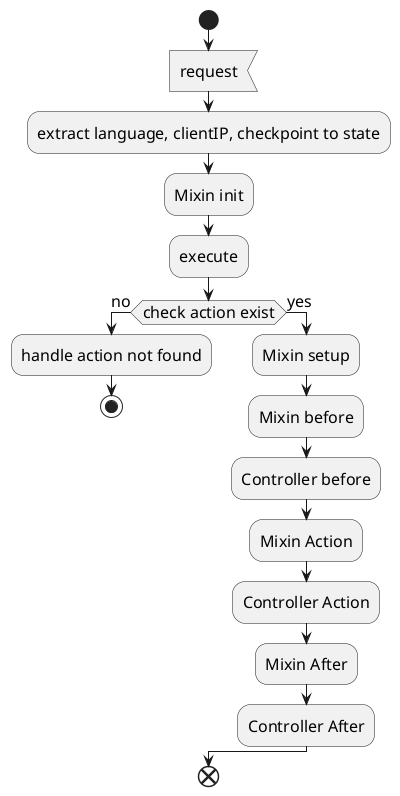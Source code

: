@startuml
skinparam monochrome true
skinparam shadowing false
skinparam defaultFontName "Barlow Condensed Semibold"
skinparam defaultFontSize 16

start
:request<
:extract language, clientIP, checkpoint to state;
:Mixin init;
:execute;
if(check action exist) then (no)
:handle action not found;
stop
else (yes)
:Mixin setup;
:Mixin before;
:Controller before;
:Mixin Action;
:Controller Action;
:Mixin After;
:Controller After;
endif
end

@enduml